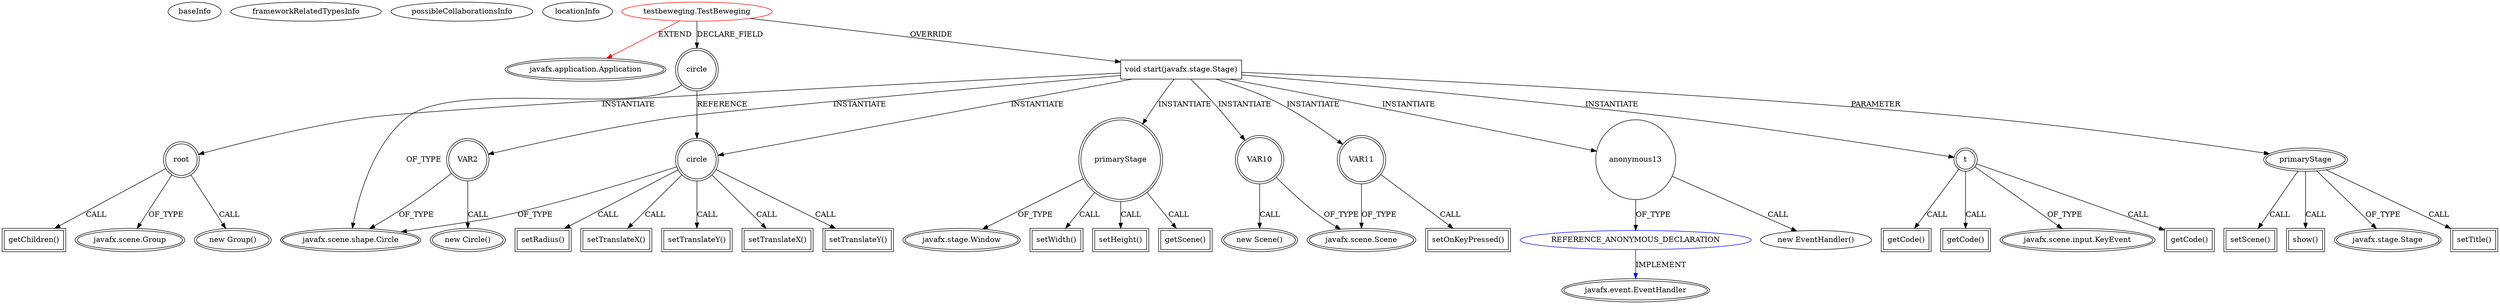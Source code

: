 digraph {
baseInfo[graphId=408,category="extension_graph",isAnonymous=false,possibleRelation=true]
frameworkRelatedTypesInfo[0="javafx.application.Application"]
possibleCollaborationsInfo[0="408~OVERRIDING_METHOD_DECLARATION-INSTANTIATION-~javafx.application.Application ~javafx.event.EventHandler ~false~true"]
locationInfo[projectName="Ellen102-cirkeltje",filePath="/Ellen102-cirkeltje/cirkeltje-master/src/testbeweging/TestBeweging.java",contextSignature="TestBeweging",graphId="408"]
0[label="testbeweging.TestBeweging",vertexType="ROOT_CLIENT_CLASS_DECLARATION",isFrameworkType=false,color=red]
1[label="javafx.application.Application",vertexType="FRAMEWORK_CLASS_TYPE",isFrameworkType=true,peripheries=2]
2[label="circle",vertexType="FIELD_DECLARATION",isFrameworkType=true,peripheries=2,shape=circle]
3[label="javafx.scene.shape.Circle",vertexType="FRAMEWORK_CLASS_TYPE",isFrameworkType=true,peripheries=2]
4[label="void start(javafx.stage.Stage)",vertexType="OVERRIDING_METHOD_DECLARATION",isFrameworkType=false,shape=box]
5[label="primaryStage",vertexType="PARAMETER_DECLARATION",isFrameworkType=true,peripheries=2]
6[label="javafx.stage.Stage",vertexType="FRAMEWORK_CLASS_TYPE",isFrameworkType=true,peripheries=2]
8[label="setTitle()",vertexType="INSIDE_CALL",isFrameworkType=true,peripheries=2,shape=box]
10[label="root",vertexType="VARIABLE_EXPRESION",isFrameworkType=true,peripheries=2,shape=circle]
11[label="javafx.scene.Group",vertexType="FRAMEWORK_CLASS_TYPE",isFrameworkType=true,peripheries=2]
9[label="new Group()",vertexType="CONSTRUCTOR_CALL",isFrameworkType=true,peripheries=2]
13[label="VAR2",vertexType="VARIABLE_EXPRESION",isFrameworkType=true,peripheries=2,shape=circle]
12[label="new Circle()",vertexType="CONSTRUCTOR_CALL",isFrameworkType=true,peripheries=2]
15[label="circle",vertexType="VARIABLE_EXPRESION",isFrameworkType=true,peripheries=2,shape=circle]
16[label="setRadius()",vertexType="INSIDE_CALL",isFrameworkType=true,peripheries=2,shape=box]
19[label="setTranslateX()",vertexType="INSIDE_CALL",isFrameworkType=true,peripheries=2,shape=box]
21[label="setTranslateY()",vertexType="INSIDE_CALL",isFrameworkType=true,peripheries=2,shape=box]
23[label="getChildren()",vertexType="INSIDE_CALL",isFrameworkType=true,peripheries=2,shape=box]
24[label="primaryStage",vertexType="VARIABLE_EXPRESION",isFrameworkType=true,peripheries=2,shape=circle]
26[label="javafx.stage.Window",vertexType="FRAMEWORK_CLASS_TYPE",isFrameworkType=true,peripheries=2]
25[label="setWidth()",vertexType="INSIDE_CALL",isFrameworkType=true,peripheries=2,shape=box]
28[label="setHeight()",vertexType="INSIDE_CALL",isFrameworkType=true,peripheries=2,shape=box]
30[label="setScene()",vertexType="INSIDE_CALL",isFrameworkType=true,peripheries=2,shape=box]
32[label="VAR10",vertexType="VARIABLE_EXPRESION",isFrameworkType=true,peripheries=2,shape=circle]
33[label="javafx.scene.Scene",vertexType="FRAMEWORK_CLASS_TYPE",isFrameworkType=true,peripheries=2]
31[label="new Scene()",vertexType="CONSTRUCTOR_CALL",isFrameworkType=true,peripheries=2]
34[label="VAR11",vertexType="VARIABLE_EXPRESION",isFrameworkType=true,peripheries=2,shape=circle]
35[label="setOnKeyPressed()",vertexType="INSIDE_CALL",isFrameworkType=true,peripheries=2,shape=box]
38[label="getScene()",vertexType="INSIDE_CALL",isFrameworkType=true,peripheries=2,shape=box]
40[label="anonymous13",vertexType="VARIABLE_EXPRESION",isFrameworkType=false,shape=circle]
41[label="REFERENCE_ANONYMOUS_DECLARATION",vertexType="REFERENCE_ANONYMOUS_DECLARATION",isFrameworkType=false,color=blue]
42[label="javafx.event.EventHandler",vertexType="FRAMEWORK_INTERFACE_TYPE",isFrameworkType=true,peripheries=2]
39[label="new EventHandler()",vertexType="CONSTRUCTOR_CALL",isFrameworkType=false]
43[label="t",vertexType="VARIABLE_EXPRESION",isFrameworkType=true,peripheries=2,shape=circle]
45[label="javafx.scene.input.KeyEvent",vertexType="FRAMEWORK_CLASS_TYPE",isFrameworkType=true,peripheries=2]
44[label="getCode()",vertexType="INSIDE_CALL",isFrameworkType=true,peripheries=2,shape=box]
47[label="getCode()",vertexType="INSIDE_CALL",isFrameworkType=true,peripheries=2,shape=box]
49[label="getCode()",vertexType="INSIDE_CALL",isFrameworkType=true,peripheries=2,shape=box]
51[label="setTranslateX()",vertexType="INSIDE_CALL",isFrameworkType=true,peripheries=2,shape=box]
53[label="setTranslateY()",vertexType="INSIDE_CALL",isFrameworkType=true,peripheries=2,shape=box]
55[label="show()",vertexType="INSIDE_CALL",isFrameworkType=true,peripheries=2,shape=box]
0->1[label="EXTEND",color=red]
0->2[label="DECLARE_FIELD"]
2->3[label="OF_TYPE"]
0->4[label="OVERRIDE"]
5->6[label="OF_TYPE"]
4->5[label="PARAMETER"]
5->8[label="CALL"]
4->10[label="INSTANTIATE"]
10->11[label="OF_TYPE"]
10->9[label="CALL"]
4->13[label="INSTANTIATE"]
13->3[label="OF_TYPE"]
13->12[label="CALL"]
4->15[label="INSTANTIATE"]
2->15[label="REFERENCE"]
15->3[label="OF_TYPE"]
15->16[label="CALL"]
15->19[label="CALL"]
15->21[label="CALL"]
10->23[label="CALL"]
4->24[label="INSTANTIATE"]
24->26[label="OF_TYPE"]
24->25[label="CALL"]
24->28[label="CALL"]
5->30[label="CALL"]
4->32[label="INSTANTIATE"]
32->33[label="OF_TYPE"]
32->31[label="CALL"]
4->34[label="INSTANTIATE"]
34->33[label="OF_TYPE"]
34->35[label="CALL"]
24->38[label="CALL"]
4->40[label="INSTANTIATE"]
41->42[label="IMPLEMENT",color=blue]
40->41[label="OF_TYPE"]
40->39[label="CALL"]
4->43[label="INSTANTIATE"]
43->45[label="OF_TYPE"]
43->44[label="CALL"]
43->47[label="CALL"]
43->49[label="CALL"]
15->51[label="CALL"]
15->53[label="CALL"]
5->55[label="CALL"]
}
